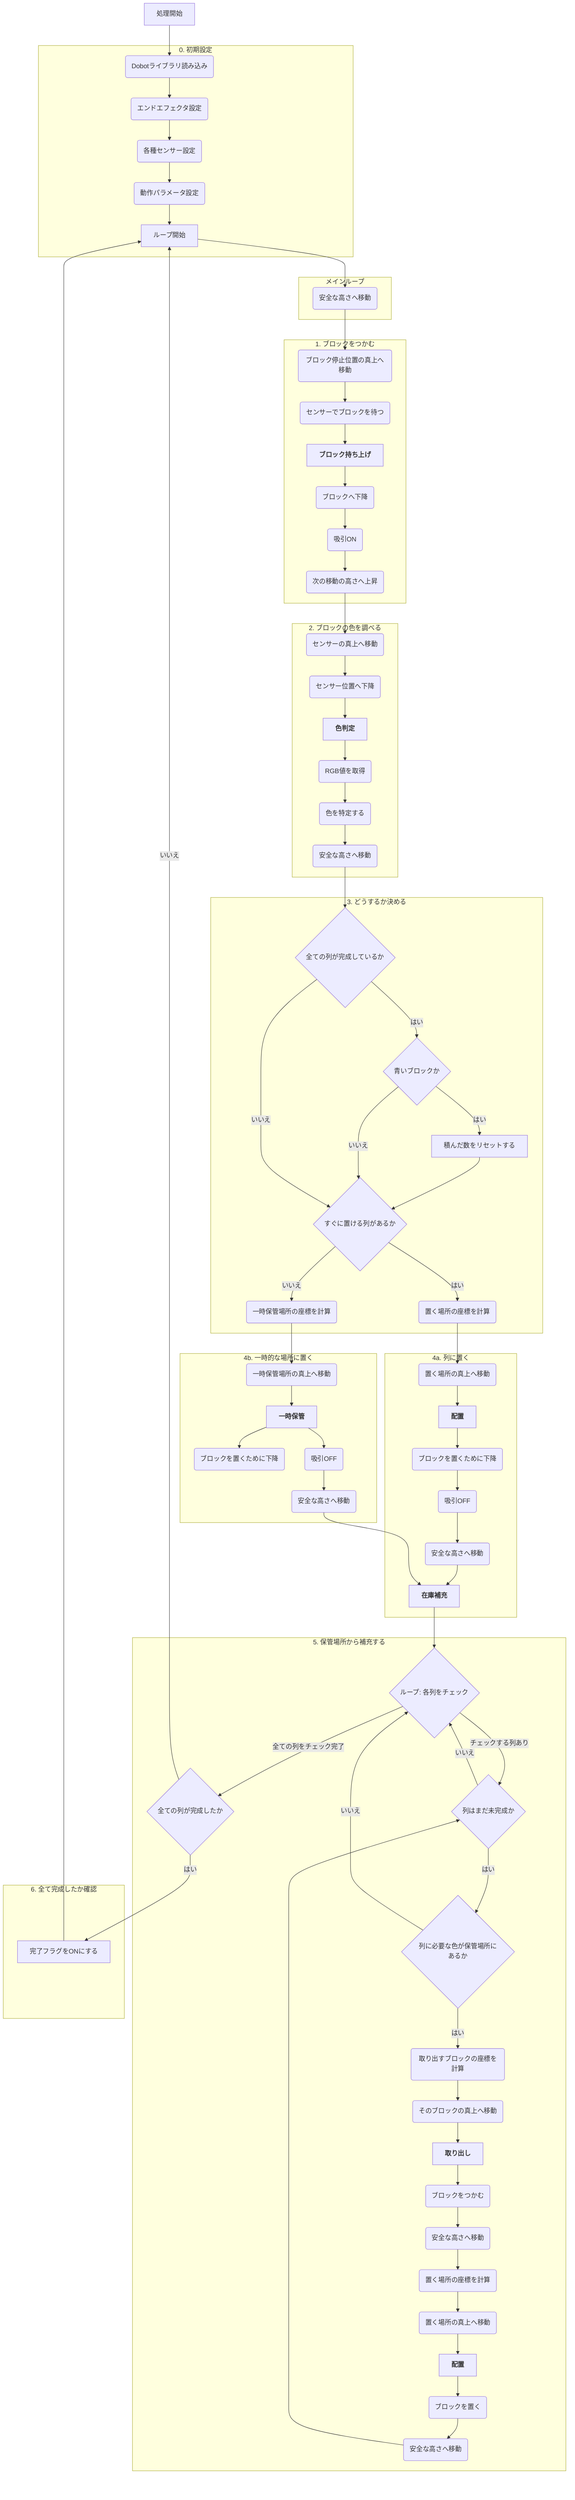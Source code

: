 graph TD
    A[処理開始] --> Init1;

    subgraph Initialization [0. 初期設定]
        direction LR
        Init1(Dobotライブラリ読み込み) --> Init2(エンドエフェクタ設定);
        Init2 --> Init3(各種センサー設定);
        Init3 --> Init4(動作パラメータ設定);
        Init4 --> MainLoopStart;
    end

    subgraph MainLoop [メインループ]
        MainLoopStart[ループ開始] --> Pick1;
    end

    subgraph Step1_Pick[1. ブロックをつかむ]
        direction LR
        Pick1(安全な高さへ移動) --> Pick2(ブロック停止位置の真上へ移動);
        Pick2 --> Pick3(センサーでブロックを待つ);
        Pick3 --> Pick4["<b>ブロック持ち上げ</b>"];
        Pick4 --> Pick5(ブロックへ下降);
        Pick5 --> Pick6(吸引ON);
        Pick6 --> Pick7(次の移動の高さへ上昇);
    end

    subgraph Step2_Measure[2. ブロックの色を調べる]
        direction LR
        Pick7 --> Measure1(センサーの真上へ移動);
        Measure1 --> Measure2(センサー位置へ下降);
        Measure2 --> Measure3["<b>色判定</b>"];
        Measure3 --> Measure4(RGB値を取得);
        Measure4 --> Measure5(色を特定する);
        Measure5 --> Measure6(安全な高さへ移動);
    end

    subgraph Step3_Logic[3. どうするか決める]
        Measure6 --> Logic1{全ての列が完成しているか};
        Logic1 -- はい --> Logic2{青いブロックか};
        Logic2 -- はい --> Logic3[積んだ数をリセットする];
        Logic3 --> Logic4;
        Logic2 -- いいえ --> Logic4;
        Logic1 -- いいえ --> Logic4;
        Logic4{すぐに置ける列があるか};
        Logic4 -- はい --> Place1;
        Logic4 -- いいえ --> Stash1;
    end

    subgraph Step4a_Place[4a. 列に置く]
        direction LR
        Place1(置く場所の座標を計算) --> Place2(置く場所の真上へ移動);
        Place2 --> Place3["<b>配置</b>"];
        Place3 --> Place4(ブロックを置くために下降);
        Place4 --> Place5(吸引OFF);
        Place5 --> Place6(安全な高さへ移動);
        Place6 --> Flush1;
    end

    subgraph Step4b_Stash[4b. 一時的な場所に置く]
        direction LR
        Stash1(一時保管場所の座標を計算) --> Stash2(一時保管場所の真上へ移動);
        Stash2 --> Stash3["<b>一時保管</b>"];
        Stash3 --> Stash4(ブロックを置くために下降);
        Stash3 --> Stash5(吸引OFF);
        Stash5 --> Stash6(安全な高さへ移動);
        Stash6 --> Flush1;
    end

    subgraph Step5_Flush[5. 保管場所から補充する]
        Flush1["<b>在庫補充</b>"];
        Flush1 --> Flush2{ループ: 各列をチェック};
        Flush2 -- チェックする列あり --> Flush3{列はまだ未完成か};
        Flush3 -- はい --> Flush4{列に必要な色が保管場所にあるか};
        Flush4 -- はい --> Flush5(取り出すブロックの座標を計算);
        Flush5 --> Flush6(そのブロックの真上へ移動);
        Flush6 --> Flush7["<b>取り出し</b>"];
        Flush7 --> Flush8(ブロックをつかむ);
        Flush8 --> Flush9(安全な高さへ移動);
        Flush9 --> Flush10(置く場所の座標を計算);
        Flush10 --> Flush11(置く場所の真上へ移動);
        Flush11 --> Flush12["<b>配置</b>"];
        Flush12 --> Flush13(ブロックを置く);
        Flush13 --> Flush14(安全な高さへ移動);
        Flush14 --> Flush3;
        Flush4 -- いいえ --> Flush2;
        Flush3 -- いいえ --> Flush2;
        Flush2 -- 全ての列をチェック完了 --> Check1;
    end

    subgraph Step6_Check[6. 全て完成したか確認]
        direction LR
        Check1{全ての列が完成したか} -- はい --> Check2[完了フラグをONにする];
        Check2 --> MainLoopStart;
        Check1 -- いいえ --> MainLoopStart;
    end